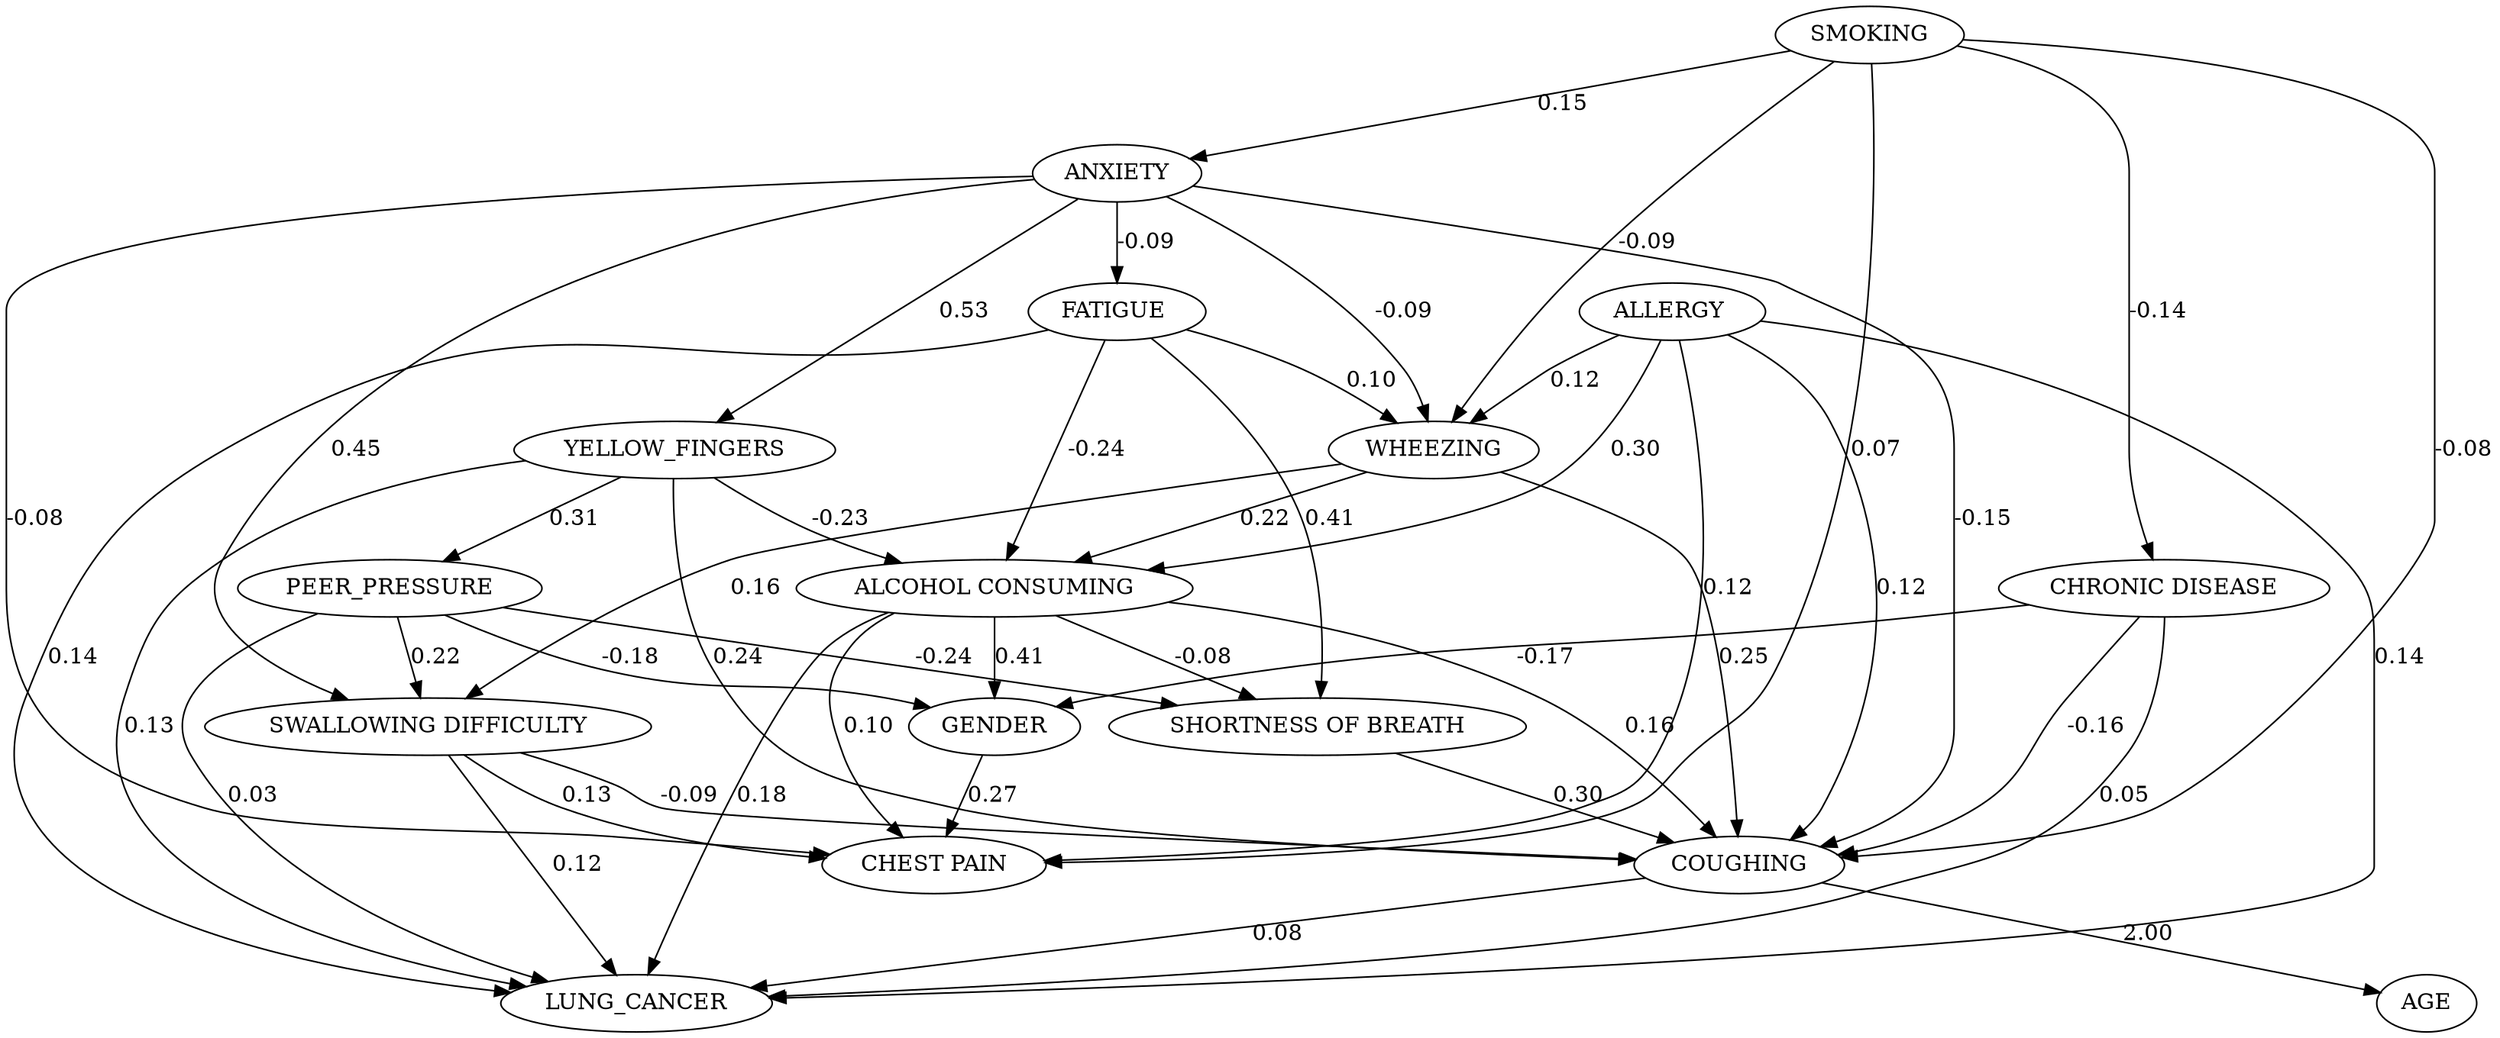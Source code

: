 digraph {
	GENDER
	AGE
	SMOKING
	YELLOW_FINGERS
	ANXIETY
	PEER_PRESSURE
	"CHRONIC DISEASE"
	"FATIGUE "
	"ALLERGY "
	WHEEZING
	"ALCOHOL CONSUMING"
	COUGHING
	"SHORTNESS OF BREATH"
	"SWALLOWING DIFFICULTY"
	"CHEST PAIN"
	LUNG_CANCER
	PEER_PRESSURE -> GENDER [label=-0.18]
	"CHRONIC DISEASE" -> GENDER [label=-0.17]
	"ALCOHOL CONSUMING" -> GENDER [label=0.41]
	COUGHING -> AGE [label=2.00]
	ANXIETY -> YELLOW_FINGERS [label=0.53]
	SMOKING -> ANXIETY [label=0.15]
	YELLOW_FINGERS -> PEER_PRESSURE [label=0.31]
	SMOKING -> "CHRONIC DISEASE" [label=-0.14]
	ANXIETY -> "FATIGUE " [label=-0.09]
	SMOKING -> WHEEZING [label=-0.09]
	ANXIETY -> WHEEZING [label=-0.09]
	"FATIGUE " -> WHEEZING [label=0.10]
	"ALLERGY " -> WHEEZING [label=0.12]
	YELLOW_FINGERS -> "ALCOHOL CONSUMING" [label=-0.23]
	"FATIGUE " -> "ALCOHOL CONSUMING" [label=-0.24]
	"ALLERGY " -> "ALCOHOL CONSUMING" [label=0.30]
	WHEEZING -> "ALCOHOL CONSUMING" [label=0.22]
	SMOKING -> COUGHING [label=-0.08]
	YELLOW_FINGERS -> COUGHING [label=0.24]
	ANXIETY -> COUGHING [label=-0.15]
	"CHRONIC DISEASE" -> COUGHING [label=-0.16]
	"ALLERGY " -> COUGHING [label=0.12]
	WHEEZING -> COUGHING [label=0.25]
	"ALCOHOL CONSUMING" -> COUGHING [label=0.16]
	"SHORTNESS OF BREATH" -> COUGHING [label=0.30]
	"SWALLOWING DIFFICULTY" -> COUGHING [label=-0.09]
	PEER_PRESSURE -> "SHORTNESS OF BREATH" [label=-0.24]
	"FATIGUE " -> "SHORTNESS OF BREATH" [label=0.41]
	"ALCOHOL CONSUMING" -> "SHORTNESS OF BREATH" [label=-0.08]
	ANXIETY -> "SWALLOWING DIFFICULTY" [label=0.45]
	PEER_PRESSURE -> "SWALLOWING DIFFICULTY" [label=0.22]
	WHEEZING -> "SWALLOWING DIFFICULTY" [label=0.16]
	GENDER -> "CHEST PAIN" [label=0.27]
	SMOKING -> "CHEST PAIN" [label=0.07]
	ANXIETY -> "CHEST PAIN" [label=-0.08]
	"ALLERGY " -> "CHEST PAIN" [label=0.12]
	"ALCOHOL CONSUMING" -> "CHEST PAIN" [label=0.10]
	"SWALLOWING DIFFICULTY" -> "CHEST PAIN" [label=0.13]
	YELLOW_FINGERS -> LUNG_CANCER [label=0.13]
	PEER_PRESSURE -> LUNG_CANCER [label=0.03]
	"CHRONIC DISEASE" -> LUNG_CANCER [label=0.05]
	"FATIGUE " -> LUNG_CANCER [label=0.14]
	"ALLERGY " -> LUNG_CANCER [label=0.14]
	"ALCOHOL CONSUMING" -> LUNG_CANCER [label=0.18]
	COUGHING -> LUNG_CANCER [label=0.08]
	"SWALLOWING DIFFICULTY" -> LUNG_CANCER [label=0.12]
	{
		rank=same
	}
}
